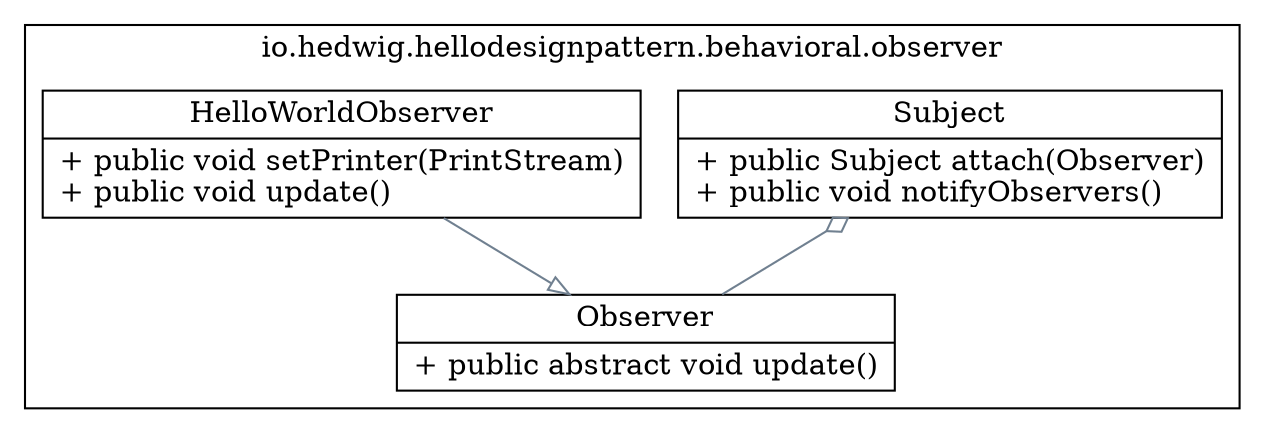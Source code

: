 digraph domain {
  edge [ fontsize = 11 ];
  node [ shape=record ];
  subgraph cluster_0 {
    label = "io.hedwig.hellodesignpattern.behavioral.observer";
    Observer [ label = "{Observer | + public abstract void update()\l}" ] 
    Subject [ label = "{Subject | + public Subject attach(Observer)\l+ public void notifyObservers()\l}" ] 
    HelloWorldObserver [ label = "{HelloWorldObserver | + public void setPrinter(PrintStream)\l+ public void update()\l}" ] 
  }
  Subject -> Observer [ dir=back arrowtail=odiamond color=slategray];
  HelloWorldObserver -> Observer [arrowhead=empty color=slategray];
}